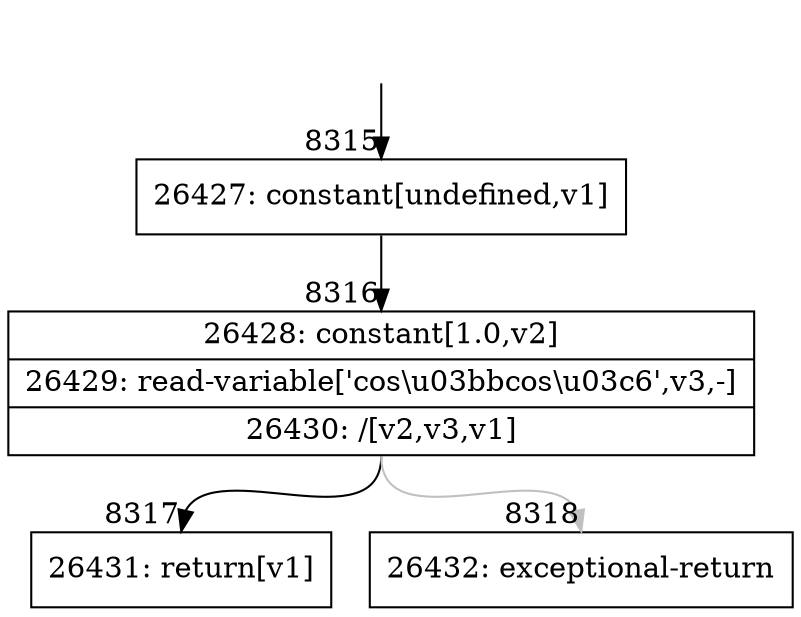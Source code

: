 digraph {
rankdir="TD"
BB_entry787[shape=none,label=""];
BB_entry787 -> BB8315 [tailport=s, headport=n, headlabel="    8315"]
BB8315 [shape=record label="{26427: constant[undefined,v1]}" ] 
BB8315 -> BB8316 [tailport=s, headport=n, headlabel="      8316"]
BB8316 [shape=record label="{26428: constant[1.0,v2]|26429: read-variable['cos\\u03bbcos\\u03c6',v3,-]|26430: /[v2,v3,v1]}" ] 
BB8316 -> BB8317 [tailport=s, headport=n, headlabel="      8317"]
BB8316 -> BB8318 [tailport=s, headport=n, color=gray, headlabel="      8318"]
BB8317 [shape=record label="{26431: return[v1]}" ] 
BB8318 [shape=record label="{26432: exceptional-return}" ] 
//#$~ 4721
}
